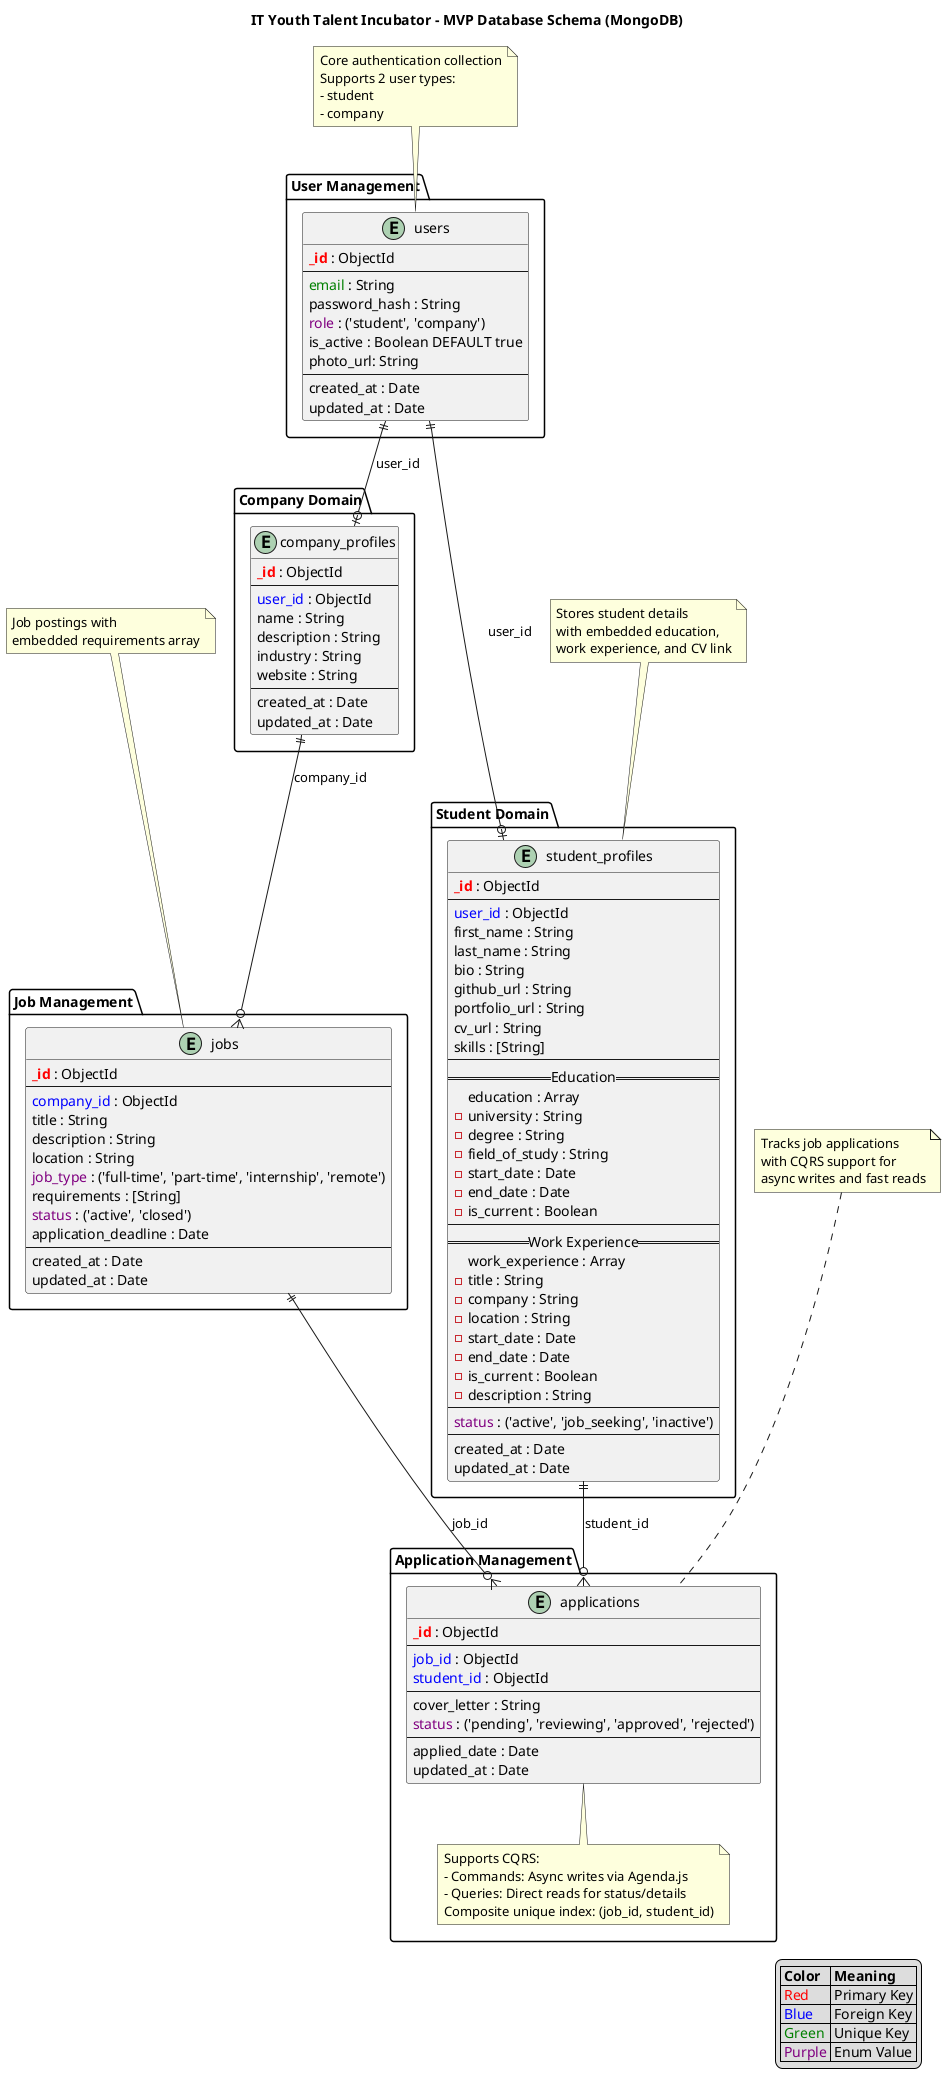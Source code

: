 @startuml IT_Youth_Talent_Incubator_MVP_Database_Schema

!define PRIMARY_KEY(x) <b><color:red>x</color></b>
!define FOREIGN_KEY(x) <color:blue>x</color>
!define UNIQUE(x) <color:green>x</color>
!define ENUM(x) <color:purple>x</color>

title IT Youth Talent Incubator - MVP Database Schema (MongoDB)

' User Management
package "User Management" {
  entity "users" as users {
    PRIMARY_KEY(_id) : ObjectId
    --
    UNIQUE(email) : String
    password_hash : String
    ENUM(role) : ('student', 'company')
    is_active : Boolean DEFAULT true
    photo_url: String
    --
    created_at : Date
    updated_at : Date
  }
}

' Student Domain
package "Student Domain" {
  entity "student_profiles" as students {
    PRIMARY_KEY(_id) : ObjectId
    --
    FOREIGN_KEY(user_id) : ObjectId
    first_name : String
    last_name : String
    bio : String
    github_url : String
    portfolio_url : String
    cv_url : String
    skills : [String]
    --
    == Education ==
    education : Array
    - university : String
    - degree : String
    - field_of_study : String
    - start_date : Date
    - end_date : Date
    - is_current : Boolean
    --
    == Work Experience ==
    work_experience : Array
    - title : String
    - company : String
    - location : String
    - start_date : Date
    - end_date : Date
    - is_current : Boolean
    - description : String
    --
    ENUM(status) : ('active', 'job_seeking', 'inactive')
    --
    created_at : Date
    updated_at : Date
  }
}

' Company Domain
package "Company Domain" {
  entity "company_profiles" as companies {
    PRIMARY_KEY(_id) : ObjectId
    --
    FOREIGN_KEY(user_id) : ObjectId
    name : String
    description : String
    industry : String
    website : String
    --
    created_at : Date
    updated_at : Date
  }
}

' Job Management
package "Job Management" {
  entity "jobs" as jobs {
    PRIMARY_KEY(_id) : ObjectId
    --
    FOREIGN_KEY(company_id) : ObjectId
    title : String
    description : String
    location : String
    ENUM(job_type) : ('full-time', 'part-time', 'internship', 'remote')
    requirements : [String]
    ENUM(status) : ('active', 'closed')
    application_deadline : Date
    --
    created_at : Date
    updated_at : Date
  }
}

' Application Management
package "Application Management" {
  entity "applications" as applications {
    PRIMARY_KEY(_id) : ObjectId
    --
    FOREIGN_KEY(job_id) : ObjectId
    FOREIGN_KEY(student_id) : ObjectId
    --
    cover_letter : String
    ENUM(status) : ('pending', 'reviewing', 'approved', 'rejected')
    --
    applied_date : Date
    updated_at : Date
  }

  note bottom of applications
    Supports CQRS:
    - Commands: Async writes via Agenda.js
    - Queries: Direct reads for status/details
    Composite unique index: (job_id, student_id)
  end note
}

' ========== RELATIONSHIPS ==========

' User relationships (One-to-One)
users ||--o| students : "user_id"
users ||--o| companies : "user_id"

' Student relationships
students ||--o{ applications : "student_id"

' Company relationships
companies ||--o{ jobs : "company_id"

' Job relationships
jobs ||--o{ applications : "job_id"

' Legend
legend right
  |= Color |= Meaning |
  | <color:red>Red</color> | Primary Key |
  | <color:blue>Blue</color> | Foreign Key |
  | <color:green>Green</color> | Unique Key |
  | <color:purple>Purple</color> | Enum Value |
endlegend

note top of users
  Core authentication collection
  Supports 2 user types:
  - student
  - company
end note

note top of students
  Stores student details
  with embedded education,
  work experience, and CV link
end note

note top of jobs
  Job postings with
  embedded requirements array
end note

note top of applications
  Tracks job applications
  with CQRS support for
  async writes and fast reads
end note

@enduml